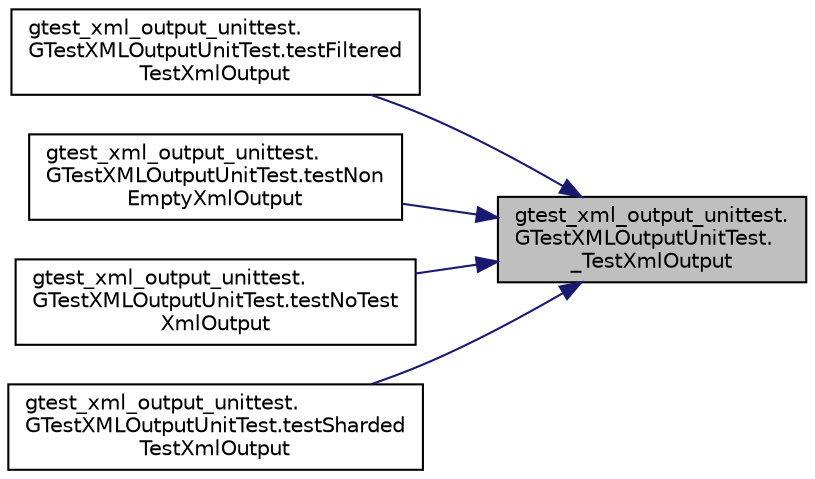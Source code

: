 digraph "gtest_xml_output_unittest.GTestXMLOutputUnitTest._TestXmlOutput"
{
 // LATEX_PDF_SIZE
  bgcolor="transparent";
  edge [fontname="Helvetica",fontsize="10",labelfontname="Helvetica",labelfontsize="10"];
  node [fontname="Helvetica",fontsize="10",shape=record];
  rankdir="RL";
  Node1 [label="gtest_xml_output_unittest.\lGTestXMLOutputUnitTest.\l_TestXmlOutput",height=0.2,width=0.4,color="black", fillcolor="grey75", style="filled", fontcolor="black",tooltip=" "];
  Node1 -> Node2 [dir="back",color="midnightblue",fontsize="10",style="solid",fontname="Helvetica"];
  Node2 [label="gtest_xml_output_unittest.\lGTestXMLOutputUnitTest.testFiltered\lTestXmlOutput",height=0.2,width=0.4,color="black",URL="$classgtest__xml__output__unittest_1_1GTestXMLOutputUnitTest.html#a572b6d49e8f4d646ebdadcced3d260ef",tooltip=" "];
  Node1 -> Node3 [dir="back",color="midnightblue",fontsize="10",style="solid",fontname="Helvetica"];
  Node3 [label="gtest_xml_output_unittest.\lGTestXMLOutputUnitTest.testNon\lEmptyXmlOutput",height=0.2,width=0.4,color="black",URL="$classgtest__xml__output__unittest_1_1GTestXMLOutputUnitTest.html#a310c136c1eb2b421f57651a7d358b17a",tooltip=" "];
  Node1 -> Node4 [dir="back",color="midnightblue",fontsize="10",style="solid",fontname="Helvetica"];
  Node4 [label="gtest_xml_output_unittest.\lGTestXMLOutputUnitTest.testNoTest\lXmlOutput",height=0.2,width=0.4,color="black",URL="$classgtest__xml__output__unittest_1_1GTestXMLOutputUnitTest.html#a016acebcc8c1f05877986f95278c126b",tooltip=" "];
  Node1 -> Node5 [dir="back",color="midnightblue",fontsize="10",style="solid",fontname="Helvetica"];
  Node5 [label="gtest_xml_output_unittest.\lGTestXMLOutputUnitTest.testSharded\lTestXmlOutput",height=0.2,width=0.4,color="black",URL="$classgtest__xml__output__unittest_1_1GTestXMLOutputUnitTest.html#adc6a611bd7c433ecd84876dcb2ac1df1",tooltip=" "];
}
